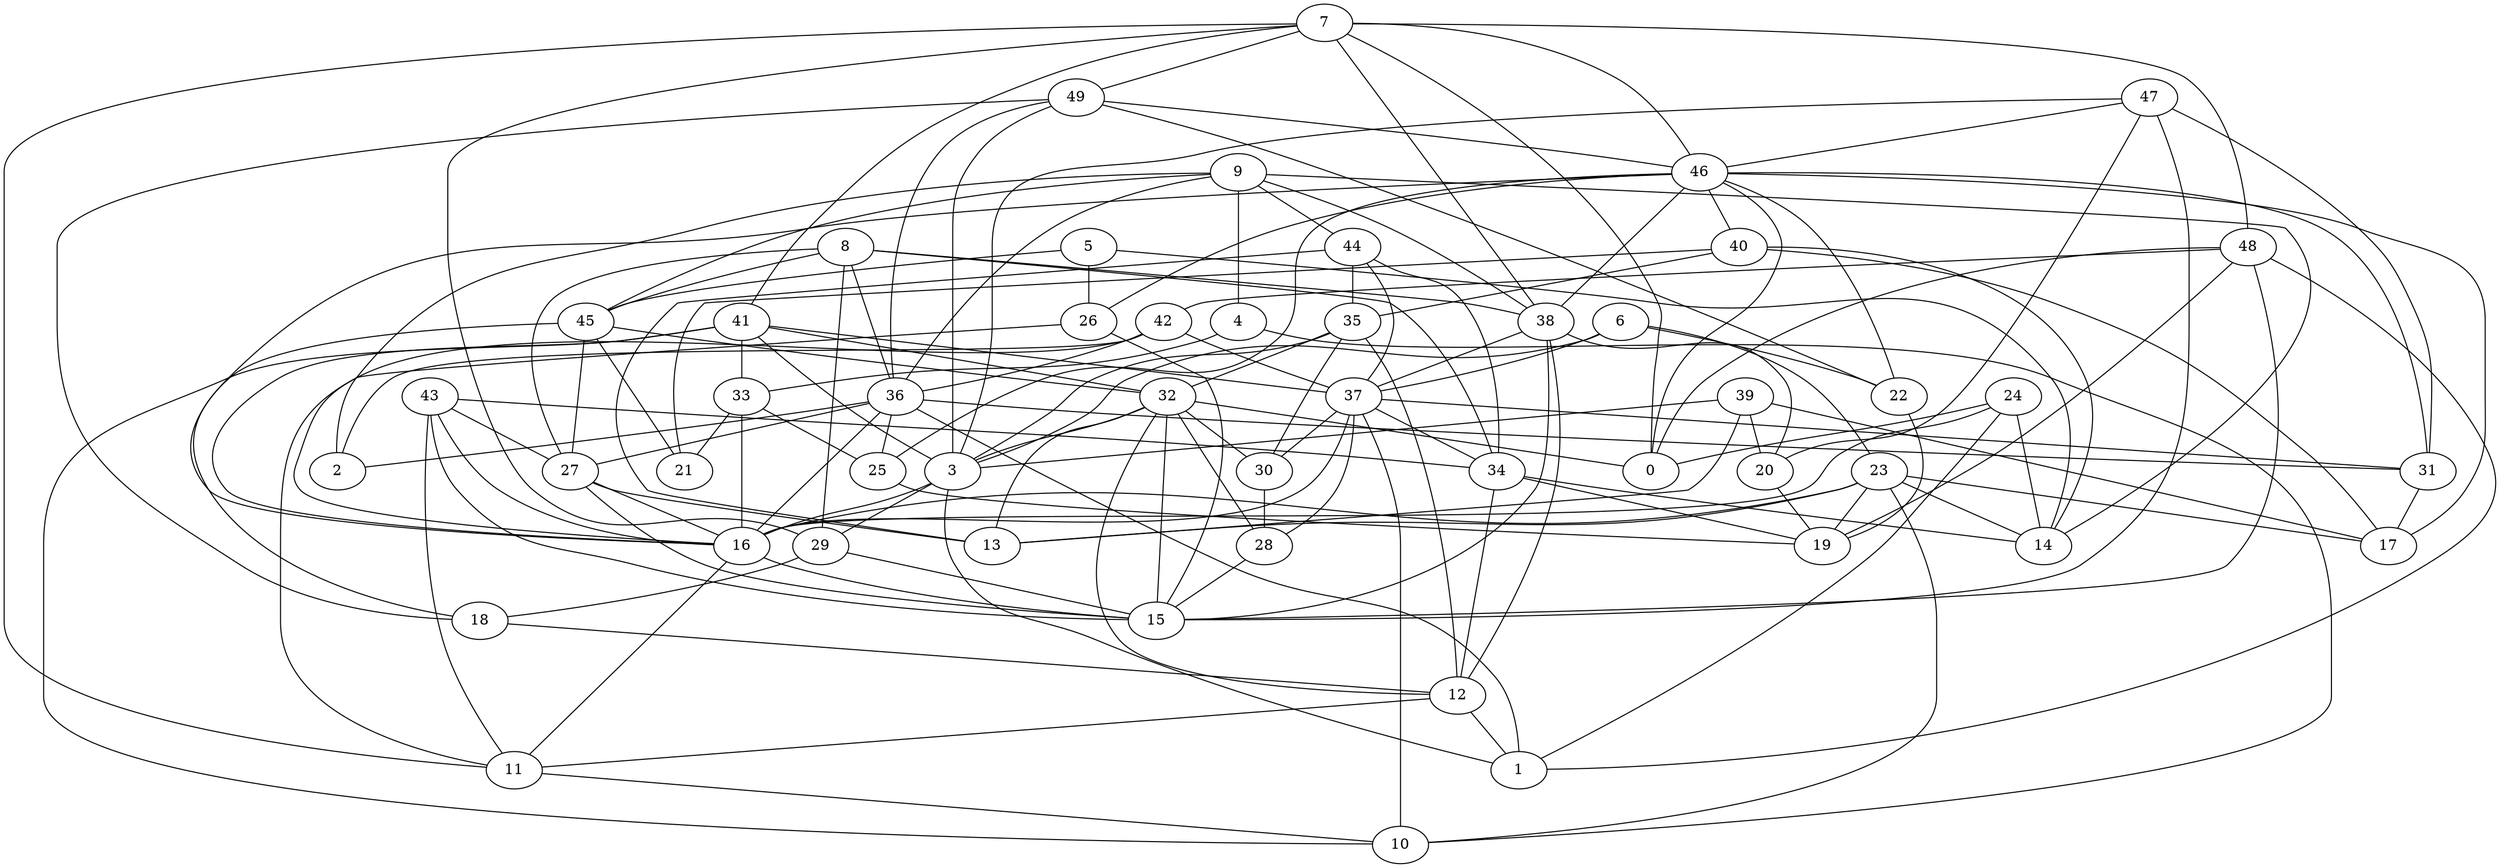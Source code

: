 digraph GG_graph {

subgraph G_graph {
edge [color = black]
"20" -> "19" [dir = none]
"24" -> "14" [dir = none]
"24" -> "0" [dir = none]
"24" -> "1" [dir = none]
"24" -> "16" [dir = none]
"29" -> "15" [dir = none]
"29" -> "18" [dir = none]
"18" -> "12" [dir = none]
"8" -> "36" [dir = none]
"8" -> "45" [dir = none]
"8" -> "38" [dir = none]
"8" -> "34" [dir = none]
"8" -> "29" [dir = none]
"8" -> "27" [dir = none]
"4" -> "33" [dir = none]
"4" -> "10" [dir = none]
"25" -> "19" [dir = none]
"22" -> "19" [dir = none]
"48" -> "1" [dir = none]
"48" -> "42" [dir = none]
"48" -> "19" [dir = none]
"48" -> "15" [dir = none]
"48" -> "0" [dir = none]
"33" -> "25" [dir = none]
"33" -> "16" [dir = none]
"33" -> "21" [dir = none]
"39" -> "17" [dir = none]
"39" -> "13" [dir = none]
"39" -> "20" [dir = none]
"39" -> "3" [dir = none]
"37" -> "10" [dir = none]
"37" -> "16" [dir = none]
"37" -> "30" [dir = none]
"37" -> "28" [dir = none]
"37" -> "31" [dir = none]
"37" -> "34" [dir = none]
"9" -> "38" [dir = none]
"9" -> "44" [dir = none]
"9" -> "36" [dir = none]
"9" -> "4" [dir = none]
"9" -> "45" [dir = none]
"9" -> "2" [dir = none]
"5" -> "26" [dir = none]
"5" -> "45" [dir = none]
"5" -> "14" [dir = none]
"35" -> "30" [dir = none]
"35" -> "3" [dir = none]
"35" -> "32" [dir = none]
"35" -> "12" [dir = none]
"27" -> "13" [dir = none]
"27" -> "15" [dir = none]
"27" -> "16" [dir = none]
"7" -> "38" [dir = none]
"7" -> "41" [dir = none]
"7" -> "29" [dir = none]
"7" -> "0" [dir = none]
"7" -> "11" [dir = none]
"7" -> "48" [dir = none]
"7" -> "46" [dir = none]
"42" -> "2" [dir = none]
"42" -> "11" [dir = none]
"42" -> "37" [dir = none]
"42" -> "36" [dir = none]
"49" -> "18" [dir = none]
"49" -> "3" [dir = none]
"49" -> "22" [dir = none]
"49" -> "36" [dir = none]
"49" -> "46" [dir = none]
"16" -> "15" [dir = none]
"16" -> "11" [dir = none]
"47" -> "20" [dir = none]
"47" -> "31" [dir = none]
"47" -> "15" [dir = none]
"47" -> "46" [dir = none]
"47" -> "3" [dir = none]
"43" -> "34" [dir = none]
"43" -> "11" [dir = none]
"43" -> "15" [dir = none]
"43" -> "27" [dir = none]
"43" -> "16" [dir = none]
"36" -> "25" [dir = none]
"36" -> "1" [dir = none]
"36" -> "2" [dir = none]
"36" -> "31" [dir = none]
"36" -> "27" [dir = none]
"36" -> "16" [dir = none]
"23" -> "19" [dir = none]
"23" -> "13" [dir = none]
"23" -> "17" [dir = none]
"23" -> "16" [dir = none]
"23" -> "14" [dir = none]
"23" -> "10" [dir = none]
"45" -> "32" [dir = none]
"45" -> "21" [dir = none]
"45" -> "18" [dir = none]
"45" -> "27" [dir = none]
"3" -> "29" [dir = none]
"3" -> "16" [dir = none]
"3" -> "1" [dir = none]
"6" -> "37" [dir = none]
"6" -> "3" [dir = none]
"6" -> "22" [dir = none]
"6" -> "23" [dir = none]
"30" -> "28" [dir = none]
"26" -> "15" [dir = none]
"26" -> "16" [dir = none]
"32" -> "3" [dir = none]
"32" -> "0" [dir = none]
"32" -> "15" [dir = none]
"32" -> "13" [dir = none]
"32" -> "12" [dir = none]
"32" -> "30" [dir = none]
"32" -> "28" [dir = none]
"41" -> "10" [dir = none]
"41" -> "3" [dir = none]
"41" -> "32" [dir = none]
"41" -> "37" [dir = none]
"41" -> "33" [dir = none]
"41" -> "16" [dir = none]
"28" -> "15" [dir = none]
"46" -> "16" [dir = none]
"46" -> "40" [dir = none]
"46" -> "0" [dir = none]
"46" -> "38" [dir = none]
"46" -> "25" [dir = none]
"46" -> "17" [dir = none]
"46" -> "31" [dir = none]
"46" -> "22" [dir = none]
"46" -> "26" [dir = none]
"40" -> "21" [dir = none]
"40" -> "35" [dir = none]
"40" -> "14" [dir = none]
"40" -> "17" [dir = none]
"38" -> "20" [dir = none]
"38" -> "12" [dir = none]
"38" -> "37" [dir = none]
"38" -> "15" [dir = none]
"34" -> "14" [dir = none]
"34" -> "12" [dir = none]
"34" -> "19" [dir = none]
"31" -> "17" [dir = none]
"12" -> "1" [dir = none]
"12" -> "11" [dir = none]
"44" -> "35" [dir = none]
"44" -> "37" [dir = none]
"44" -> "34" [dir = none]
"44" -> "13" [dir = none]
"11" -> "10" [dir = none]
"7" -> "49" [dir = none]
"9" -> "14" [dir = none]
}

}
